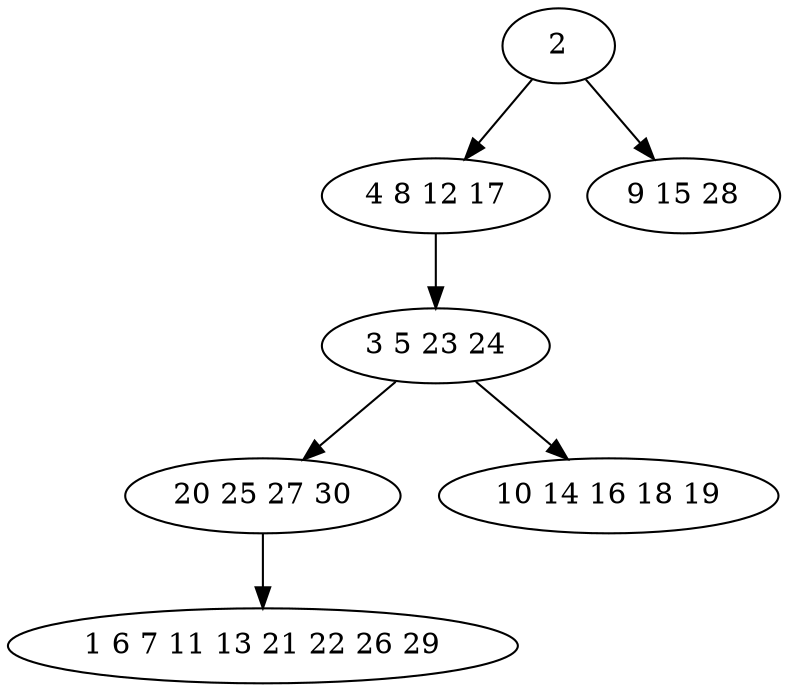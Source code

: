 digraph true_tree {
	"0" -> "1"
	"0" -> "2"
	"1" -> "3"
	"3" -> "4"
	"4" -> "5"
	"3" -> "6"
	"0" [label="2"];
	"1" [label="4 8 12 17"];
	"2" [label="9 15 28"];
	"3" [label="3 5 23 24"];
	"4" [label="20 25 27 30"];
	"5" [label="1 6 7 11 13 21 22 26 29"];
	"6" [label="10 14 16 18 19"];
}
